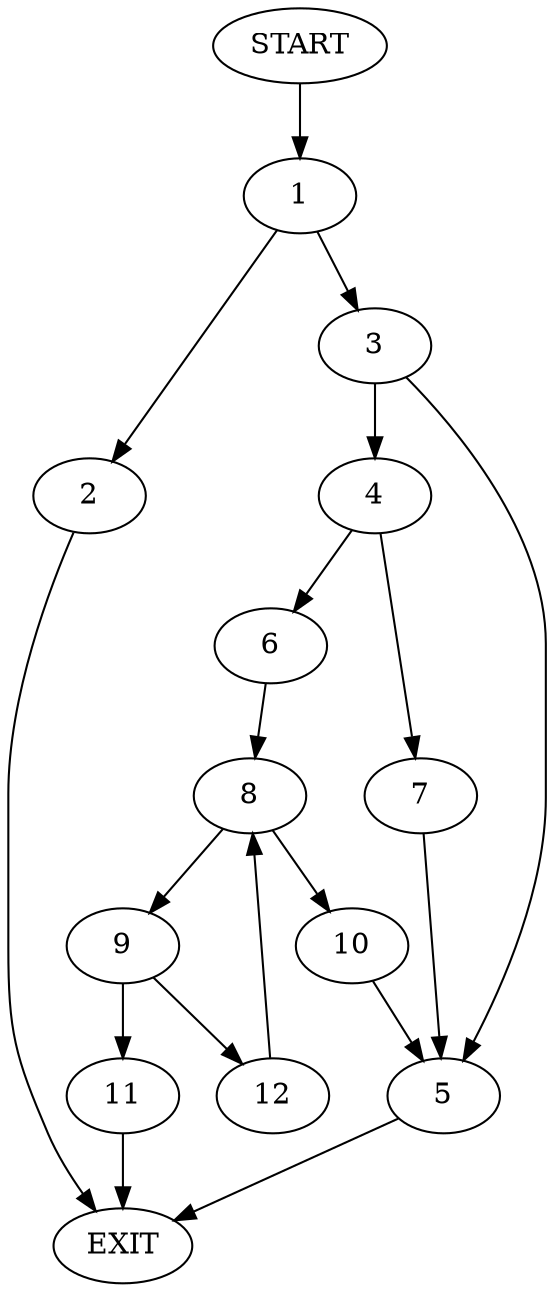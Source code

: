 digraph {
0 [label="START"]
13 [label="EXIT"]
0 -> 1
1 -> 2
1 -> 3
3 -> 4
3 -> 5
2 -> 13
5 -> 13
4 -> 6
4 -> 7
7 -> 5
6 -> 8
8 -> 9
8 -> 10
9 -> 11
9 -> 12
10 -> 5
12 -> 8
11 -> 13
}
